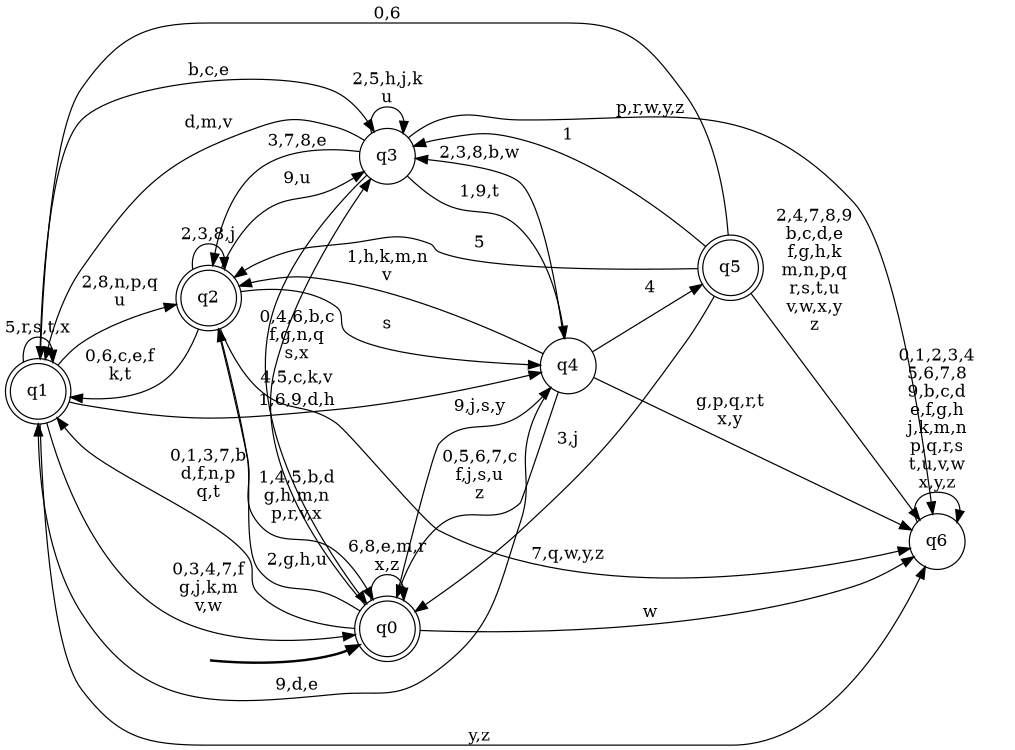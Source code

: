 digraph BlueStar {
__start0 [style = invis, shape = none, label = "", width = 0, height = 0];

rankdir=LR;
size="8,5";

s0 [style="rounded,filled", color="black", fillcolor="white" shape="doublecircle", label="q0"];
s1 [style="rounded,filled", color="black", fillcolor="white" shape="doublecircle", label="q1"];
s2 [style="rounded,filled", color="black", fillcolor="white" shape="doublecircle", label="q2"];
s3 [style="filled", color="black", fillcolor="white" shape="circle", label="q3"];
s4 [style="filled", color="black", fillcolor="white" shape="circle", label="q4"];
s5 [style="rounded,filled", color="black", fillcolor="white" shape="doublecircle", label="q5"];
s6 [style="filled", color="black", fillcolor="white" shape="circle", label="q6"];
subgraph cluster_main { 
	graph [pad=".75", ranksep="0.15", nodesep="0.15"];
	 style=invis; 
	__start0 -> s0 [penwidth=2];
}
s0 -> s0 [label="6,8,e,m,r\nx,z"];
s0 -> s1 [label="0,1,3,7,b\nd,f,n,p\nq,t"];
s0 -> s2 [label="2,g,h,u"];
s0 -> s3 [label="4,5,c,k,v"];
s0 -> s4 [label="9,j,s,y"];
s0 -> s6 [label="w"];
s1 -> s0 [label="0,3,4,7,f\ng,j,k,m\nv,w"];
s1 -> s1 [label="5,r,s,t,x"];
s1 -> s2 [label="2,8,n,p,q\nu"];
s1 -> s3 [label="b,c,e"];
s1 -> s4 [label="1,6,9,d,h"];
s1 -> s6 [label="y,z"];
s2 -> s0 [label="1,4,5,b,d\ng,h,m,n\np,r,v,x"];
s2 -> s1 [label="0,6,c,e,f\nk,t"];
s2 -> s2 [label="2,3,8,j"];
s2 -> s3 [label="9,u"];
s2 -> s4 [label="s"];
s2 -> s6 [label="7,q,w,y,z"];
s3 -> s0 [label="0,4,6,b,c\nf,g,n,q\ns,x"];
s3 -> s1 [label="d,m,v"];
s3 -> s2 [label="3,7,8,e"];
s3 -> s3 [label="2,5,h,j,k\nu"];
s3 -> s4 [label="1,9,t"];
s3 -> s6 [label="p,r,w,y,z"];
s4 -> s0 [label="0,5,6,7,c\nf,j,s,u\nz"];
s4 -> s1 [label="9,d,e"];
s4 -> s2 [label="1,h,k,m,n\nv"];
s4 -> s3 [label="2,3,8,b,w"];
s4 -> s5 [label="4"];
s4 -> s6 [label="g,p,q,r,t\nx,y"];
s5 -> s0 [label="3,j"];
s5 -> s1 [label="0,6"];
s5 -> s2 [label="5"];
s5 -> s3 [label="1"];
s5 -> s6 [label="2,4,7,8,9\nb,c,d,e\nf,g,h,k\nm,n,p,q\nr,s,t,u\nv,w,x,y\nz"];
s6 -> s6 [label="0,1,2,3,4\n5,6,7,8\n9,b,c,d\ne,f,g,h\nj,k,m,n\np,q,r,s\nt,u,v,w\nx,y,z"];

}